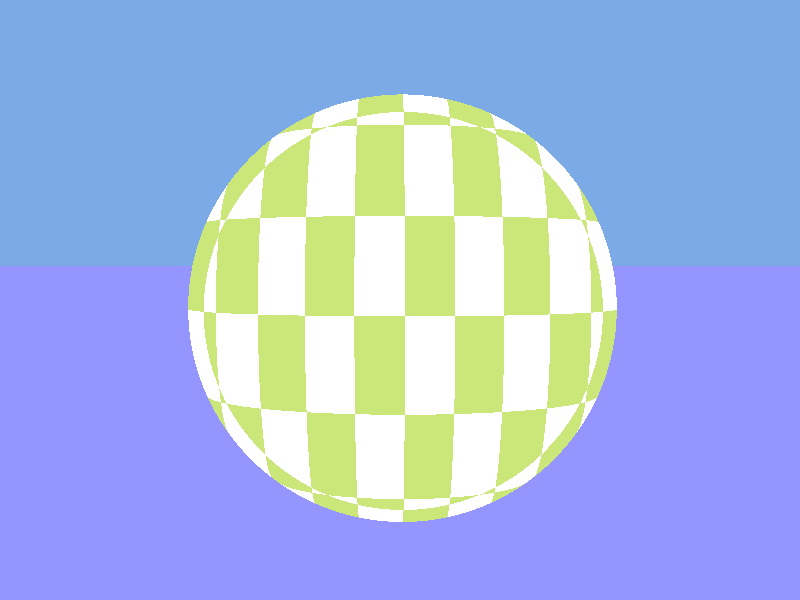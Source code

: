 //	Persistence of Vision Raytracer Version 3.5 Scene Description File
//	File: hollow3.pov
//	Author: Dieter Bayer
//	Description:
// This scene shows a hollow, checkered sphere filled with fire.
//
// -w320 -h240
// -w800 -h600 +a0.3
//
//*******************************************

global_settings {
  max_trace_level 5
}

#include "colors.inc"

camera {
	location <-1.5, 30, -150>
	look_at <0, 25, 35>
	angle 35
}

background { color rgb <0.2, 0.4, 0.8> }

light_source { <100, 100, -200> color White }

plane { y, 0
	pigment { NeonBlue }
	finish {reflection 0.15}
	hollow
}

sphere {< 0, 0, 0>, 1
	pigment {
		checker YellowGreen, rgbt<1, 1, 1, 0.7>
		scale <0.4, 0.5, 0.2>
		rotate <90, 0, -90>
	}
	finish {
		brilliance 8
		phong 1
		phong_size 100
	}
	interior {
		media {
			emission 0.05
			intervals 1
			samples 5
			method 3
			density {
				spherical
				ramp_wave
				turbulence 1
				color_map {
					[0.0 color rgb <0, 0, 0>]
					[0.1 color rgb <1, 0, 0>]
					[1.0 color rgb <1, 1, 0>]
				}
			}
		}
	}
	scale 25
	translate 25*y
	hollow
}

